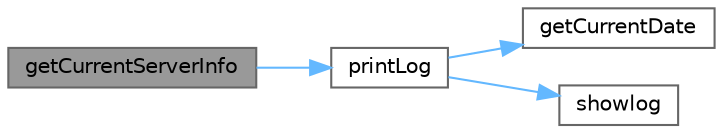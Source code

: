 digraph "getCurrentServerInfo"
{
 // LATEX_PDF_SIZE
  bgcolor="transparent";
  edge [fontname=Helvetica,fontsize=10,labelfontname=Helvetica,labelfontsize=10];
  node [fontname=Helvetica,fontsize=10,shape=box,height=0.2,width=0.4];
  rankdir="LR";
  Node1 [id="Node000001",label="getCurrentServerInfo",height=0.2,width=0.4,color="gray40", fillcolor="grey60", style="filled", fontcolor="black",tooltip="得到当前服务器信息"];
  Node1 -> Node2 [id="edge1_Node000001_Node000002",color="steelblue1",style="solid",tooltip=" "];
  Node2 [id="Node000002",label="printLog",height=0.2,width=0.4,color="grey40", fillcolor="white", style="filled",URL="$classcchatserver.html#abc269f2177376830062b9e0c68c556f6",tooltip="打印用户日志"];
  Node2 -> Node3 [id="edge2_Node000002_Node000003",color="steelblue1",style="solid",tooltip=" "];
  Node3 [id="Node000003",label="getCurrentDate",height=0.2,width=0.4,color="grey40", fillcolor="white", style="filled",URL="$classcchatserver.html#ae9793b5694d7c2405cc04c5ec797d8fd",tooltip="得到当前时间"];
  Node2 -> Node4 [id="edge3_Node000002_Node000004",color="steelblue1",style="solid",tooltip=" "];
  Node4 [id="Node000004",label="showlog",height=0.2,width=0.4,color="grey40", fillcolor="white", style="filled",URL="$classcchatserver.html#aaa495be72663b923dd43ffcb1f8c7ef7",tooltip="日志消息"];
}
